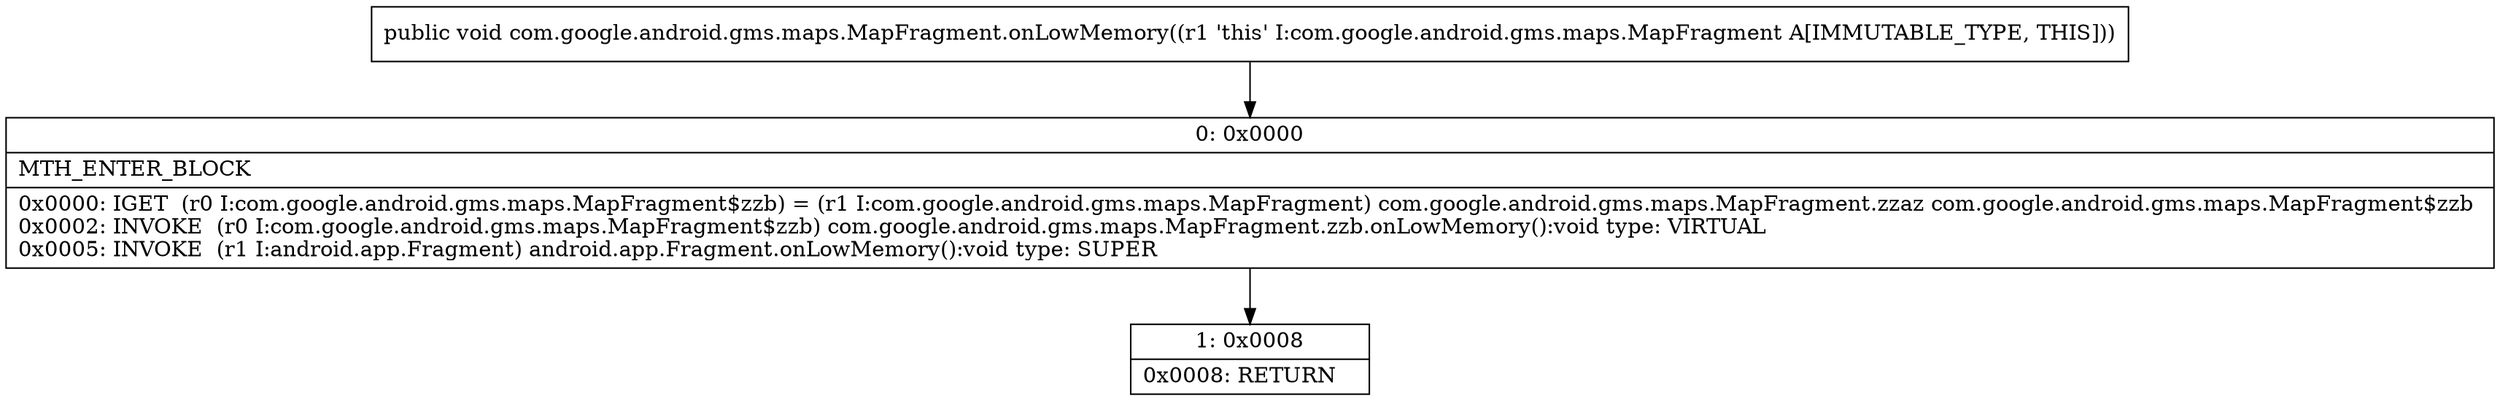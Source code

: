 digraph "CFG forcom.google.android.gms.maps.MapFragment.onLowMemory()V" {
Node_0 [shape=record,label="{0\:\ 0x0000|MTH_ENTER_BLOCK\l|0x0000: IGET  (r0 I:com.google.android.gms.maps.MapFragment$zzb) = (r1 I:com.google.android.gms.maps.MapFragment) com.google.android.gms.maps.MapFragment.zzaz com.google.android.gms.maps.MapFragment$zzb \l0x0002: INVOKE  (r0 I:com.google.android.gms.maps.MapFragment$zzb) com.google.android.gms.maps.MapFragment.zzb.onLowMemory():void type: VIRTUAL \l0x0005: INVOKE  (r1 I:android.app.Fragment) android.app.Fragment.onLowMemory():void type: SUPER \l}"];
Node_1 [shape=record,label="{1\:\ 0x0008|0x0008: RETURN   \l}"];
MethodNode[shape=record,label="{public void com.google.android.gms.maps.MapFragment.onLowMemory((r1 'this' I:com.google.android.gms.maps.MapFragment A[IMMUTABLE_TYPE, THIS])) }"];
MethodNode -> Node_0;
Node_0 -> Node_1;
}

